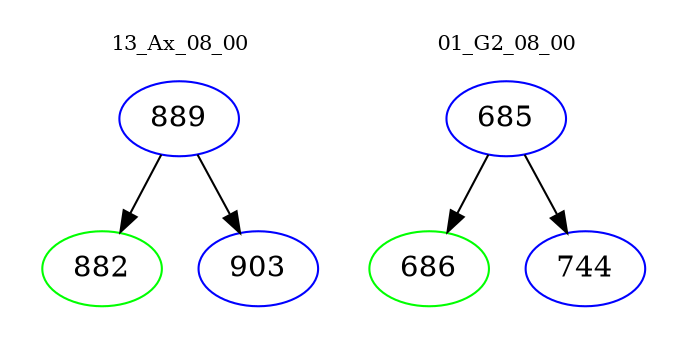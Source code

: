 digraph{
subgraph cluster_0 {
color = white
label = "13_Ax_08_00";
fontsize=10;
T0_889 [label="889", color="blue"]
T0_889 -> T0_882 [color="black"]
T0_882 [label="882", color="green"]
T0_889 -> T0_903 [color="black"]
T0_903 [label="903", color="blue"]
}
subgraph cluster_1 {
color = white
label = "01_G2_08_00";
fontsize=10;
T1_685 [label="685", color="blue"]
T1_685 -> T1_686 [color="black"]
T1_686 [label="686", color="green"]
T1_685 -> T1_744 [color="black"]
T1_744 [label="744", color="blue"]
}
}

